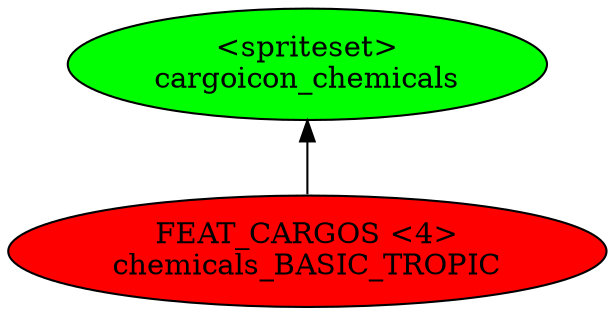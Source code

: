 digraph {
rankdir="BT"
cargoicon_chemicals [fillcolor=green style="filled" label="<spriteset>\ncargoicon_chemicals"]
chemicals_BASIC_TROPIC [fillcolor=red style="filled" label="FEAT_CARGOS <4>\nchemicals_BASIC_TROPIC"]
chemicals_BASIC_TROPIC->cargoicon_chemicals
}
